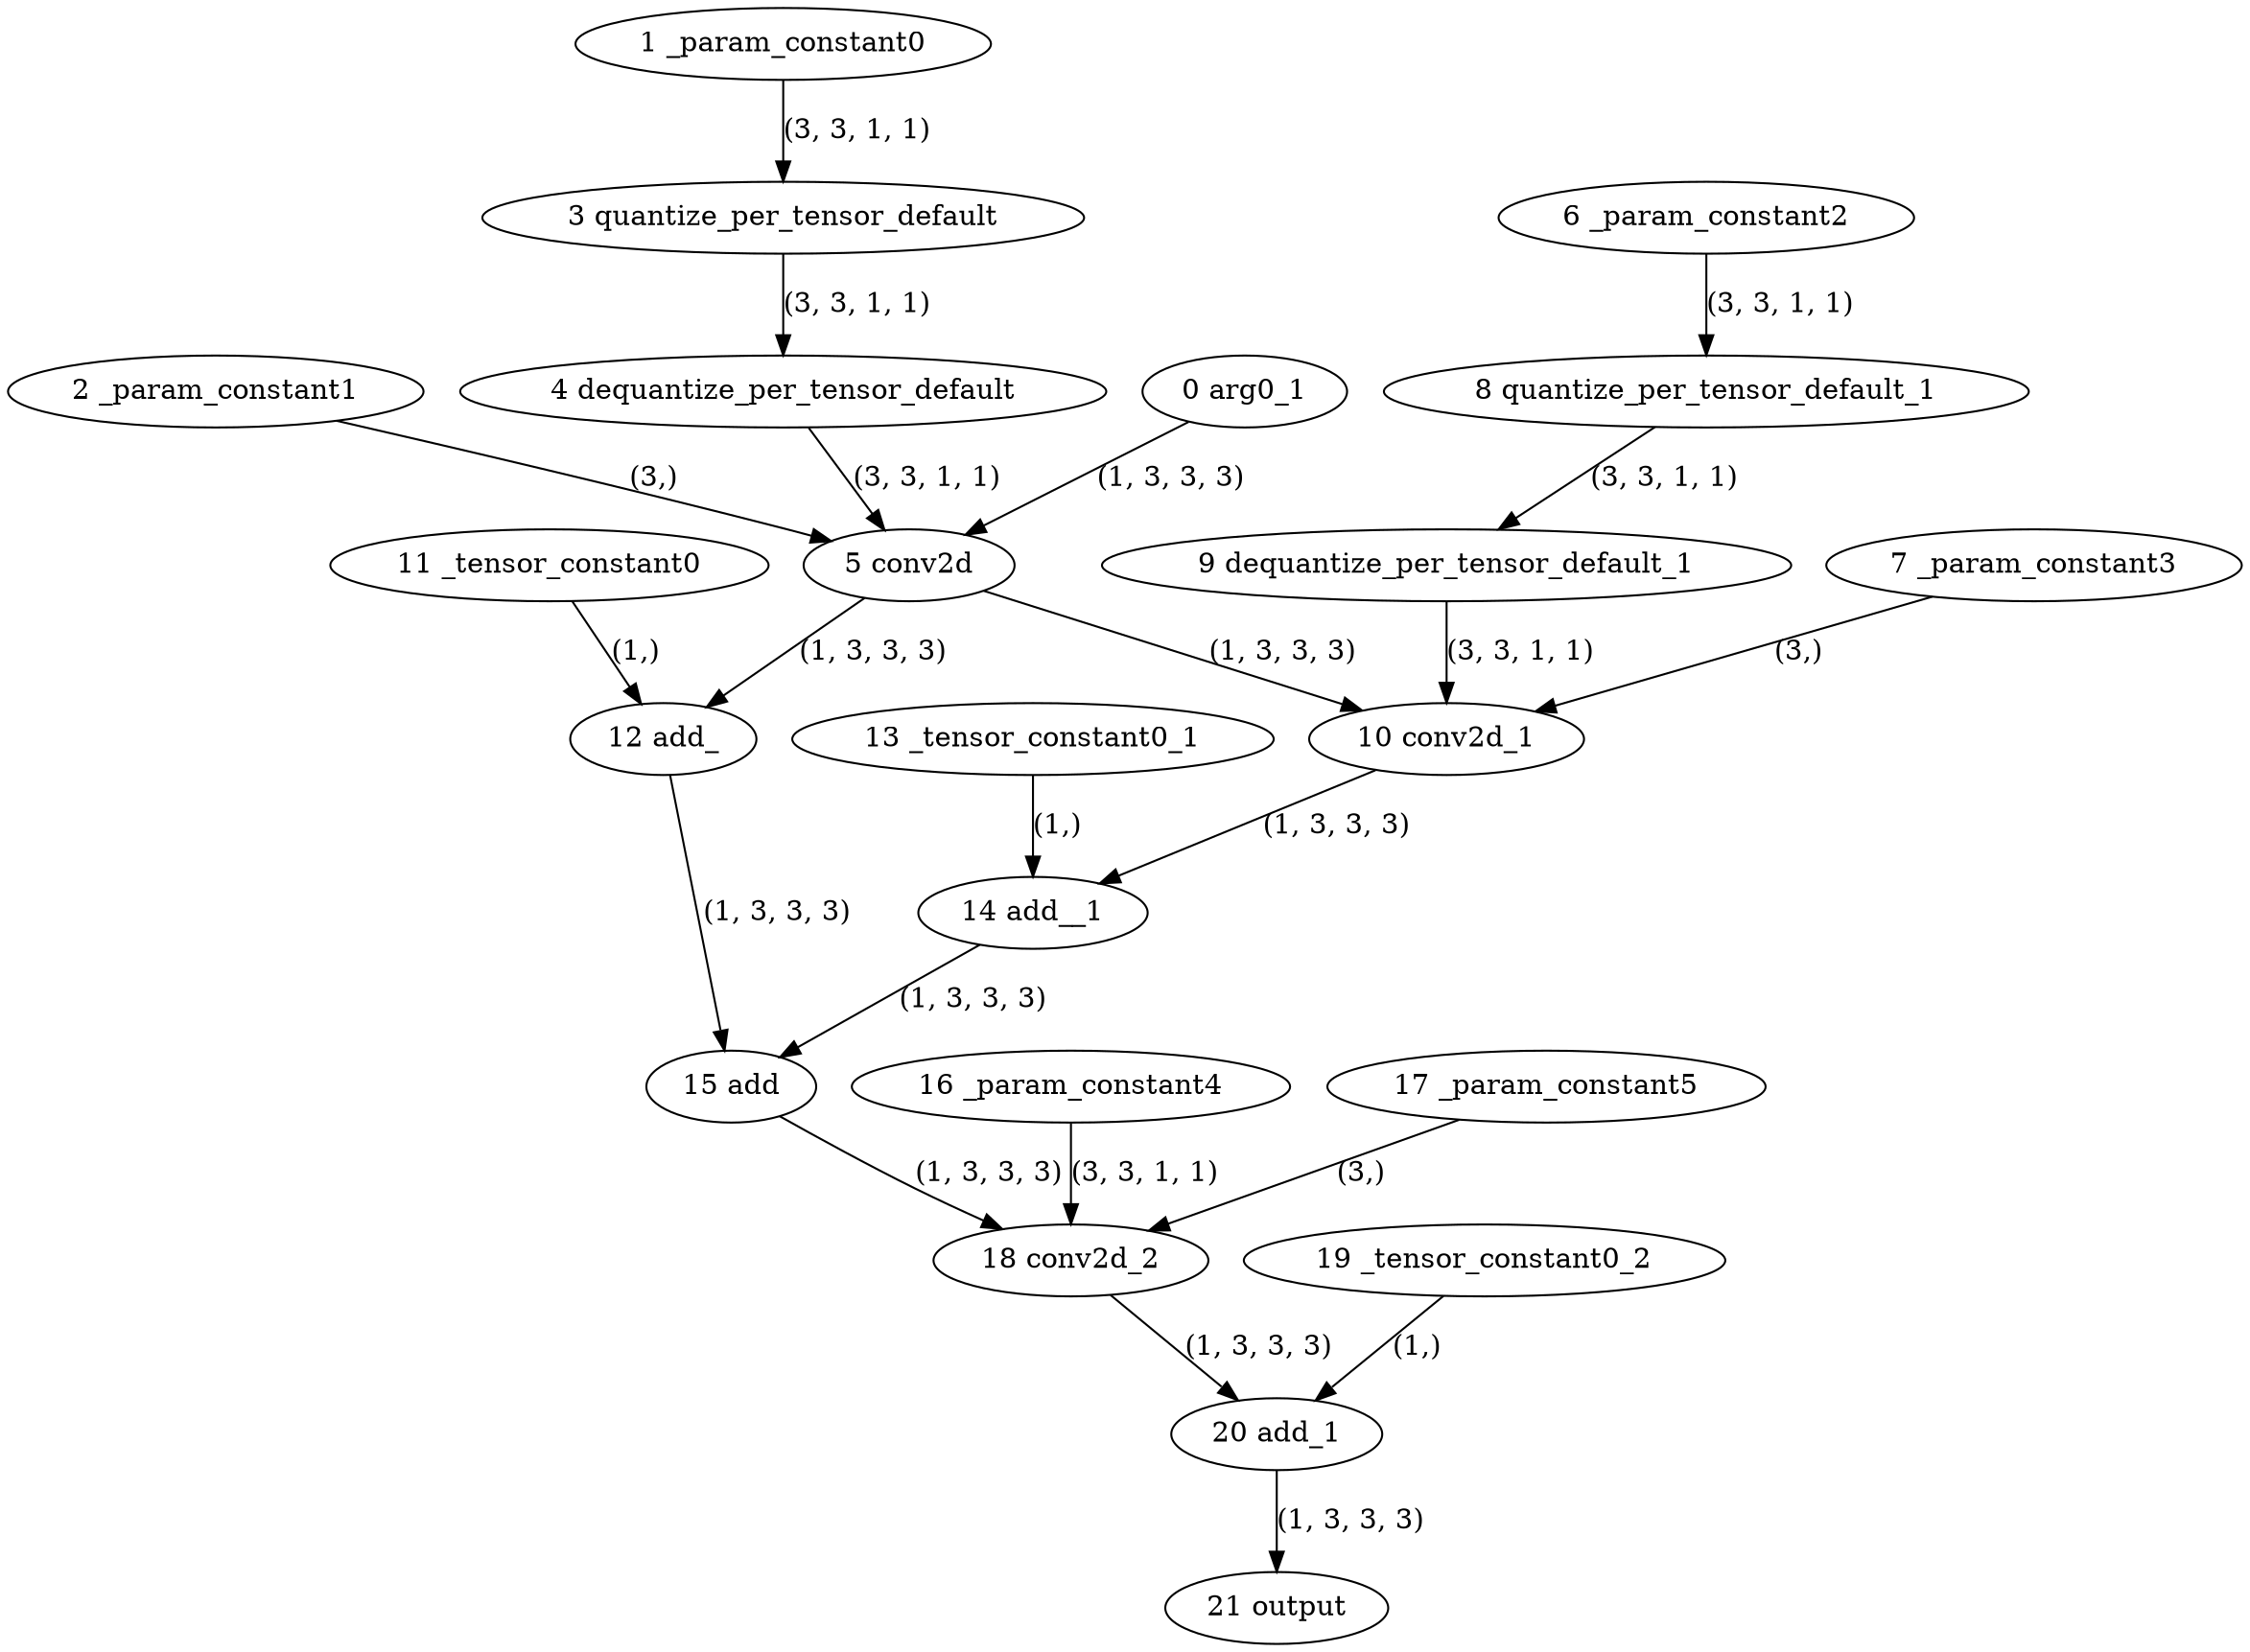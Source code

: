 strict digraph  {
"0 arg0_1" [id=0, type=input];
"1 _param_constant0" [id=1, type=get_attr];
"2 _param_constant1" [id=2, type=get_attr];
"3 quantize_per_tensor_default" [id=3, type=quantize_per_tensor];
"4 dequantize_per_tensor_default" [id=4, type=dequantize_per_tensor];
"5 conv2d" [id=5, type=conv2d];
"6 _param_constant2" [id=6, type=get_attr];
"7 _param_constant3" [id=7, type=get_attr];
"8 quantize_per_tensor_default_1" [id=8, type=quantize_per_tensor];
"9 dequantize_per_tensor_default_1" [id=9, type=dequantize_per_tensor];
"10 conv2d_1" [id=10, type=conv2d];
"11 _tensor_constant0" [id=11, type=get_attr];
"12 add_" [id=12, type=add_];
"13 _tensor_constant0_1" [id=13, type=get_attr];
"14 add__1" [id=14, type=add_];
"15 add" [id=15, type=add];
"16 _param_constant4" [id=16, type=get_attr];
"17 _param_constant5" [id=17, type=get_attr];
"18 conv2d_2" [id=18, type=conv2d];
"19 _tensor_constant0_2" [id=19, type=get_attr];
"20 add_1" [id=20, type=add];
"21 output" [id=21, type=output];
"0 arg0_1" -> "5 conv2d"  [label="(1, 3, 3, 3)", style=solid];
"1 _param_constant0" -> "3 quantize_per_tensor_default"  [label="(3, 3, 1, 1)", style=solid];
"2 _param_constant1" -> "5 conv2d"  [label="(3,)", style=solid];
"3 quantize_per_tensor_default" -> "4 dequantize_per_tensor_default"  [label="(3, 3, 1, 1)", style=solid];
"4 dequantize_per_tensor_default" -> "5 conv2d"  [label="(3, 3, 1, 1)", style=solid];
"5 conv2d" -> "10 conv2d_1"  [label="(1, 3, 3, 3)", style=solid];
"5 conv2d" -> "12 add_"  [label="(1, 3, 3, 3)", style=solid];
"6 _param_constant2" -> "8 quantize_per_tensor_default_1"  [label="(3, 3, 1, 1)", style=solid];
"7 _param_constant3" -> "10 conv2d_1"  [label="(3,)", style=solid];
"8 quantize_per_tensor_default_1" -> "9 dequantize_per_tensor_default_1"  [label="(3, 3, 1, 1)", style=solid];
"9 dequantize_per_tensor_default_1" -> "10 conv2d_1"  [label="(3, 3, 1, 1)", style=solid];
"10 conv2d_1" -> "14 add__1"  [label="(1, 3, 3, 3)", style=solid];
"11 _tensor_constant0" -> "12 add_"  [label="(1,)", style=solid];
"12 add_" -> "15 add"  [label="(1, 3, 3, 3)", style=solid];
"13 _tensor_constant0_1" -> "14 add__1"  [label="(1,)", style=solid];
"14 add__1" -> "15 add"  [label="(1, 3, 3, 3)", style=solid];
"15 add" -> "18 conv2d_2"  [label="(1, 3, 3, 3)", style=solid];
"16 _param_constant4" -> "18 conv2d_2"  [label="(3, 3, 1, 1)", style=solid];
"17 _param_constant5" -> "18 conv2d_2"  [label="(3,)", style=solid];
"18 conv2d_2" -> "20 add_1"  [label="(1, 3, 3, 3)", style=solid];
"19 _tensor_constant0_2" -> "20 add_1"  [label="(1,)", style=solid];
"20 add_1" -> "21 output"  [label="(1, 3, 3, 3)", style=solid];
}
